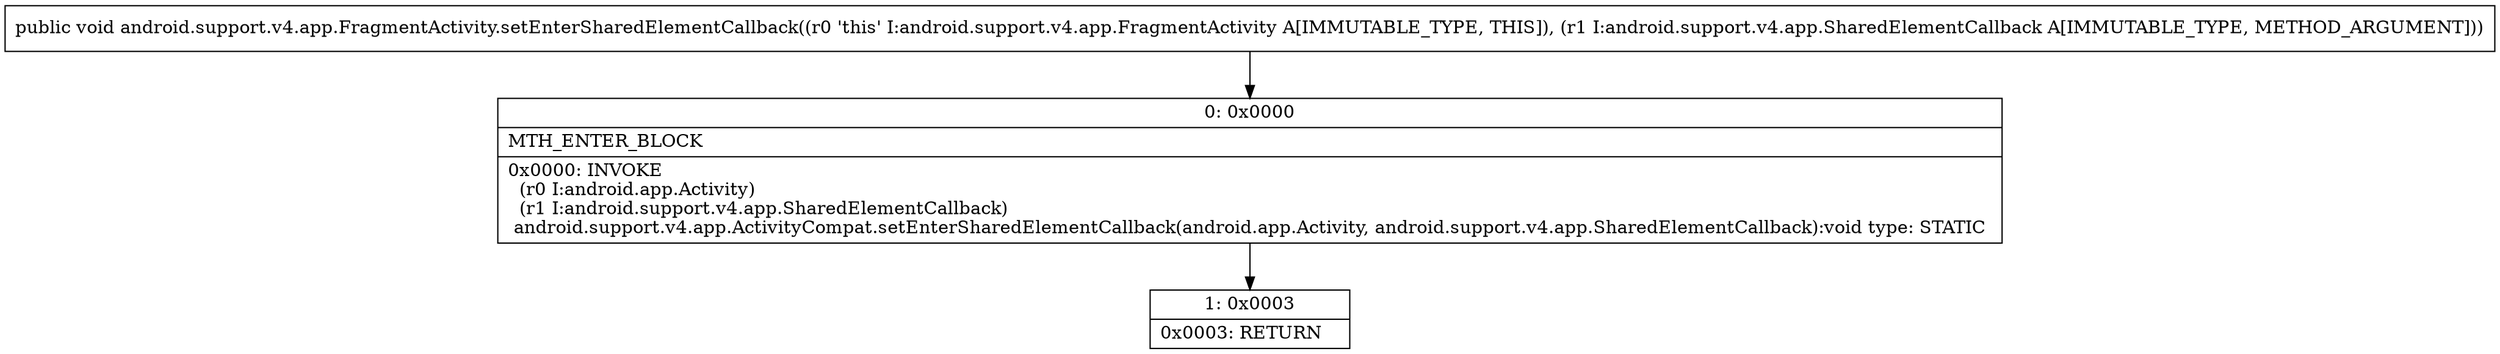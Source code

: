 digraph "CFG forandroid.support.v4.app.FragmentActivity.setEnterSharedElementCallback(Landroid\/support\/v4\/app\/SharedElementCallback;)V" {
Node_0 [shape=record,label="{0\:\ 0x0000|MTH_ENTER_BLOCK\l|0x0000: INVOKE  \l  (r0 I:android.app.Activity)\l  (r1 I:android.support.v4.app.SharedElementCallback)\l android.support.v4.app.ActivityCompat.setEnterSharedElementCallback(android.app.Activity, android.support.v4.app.SharedElementCallback):void type: STATIC \l}"];
Node_1 [shape=record,label="{1\:\ 0x0003|0x0003: RETURN   \l}"];
MethodNode[shape=record,label="{public void android.support.v4.app.FragmentActivity.setEnterSharedElementCallback((r0 'this' I:android.support.v4.app.FragmentActivity A[IMMUTABLE_TYPE, THIS]), (r1 I:android.support.v4.app.SharedElementCallback A[IMMUTABLE_TYPE, METHOD_ARGUMENT])) }"];
MethodNode -> Node_0;
Node_0 -> Node_1;
}

